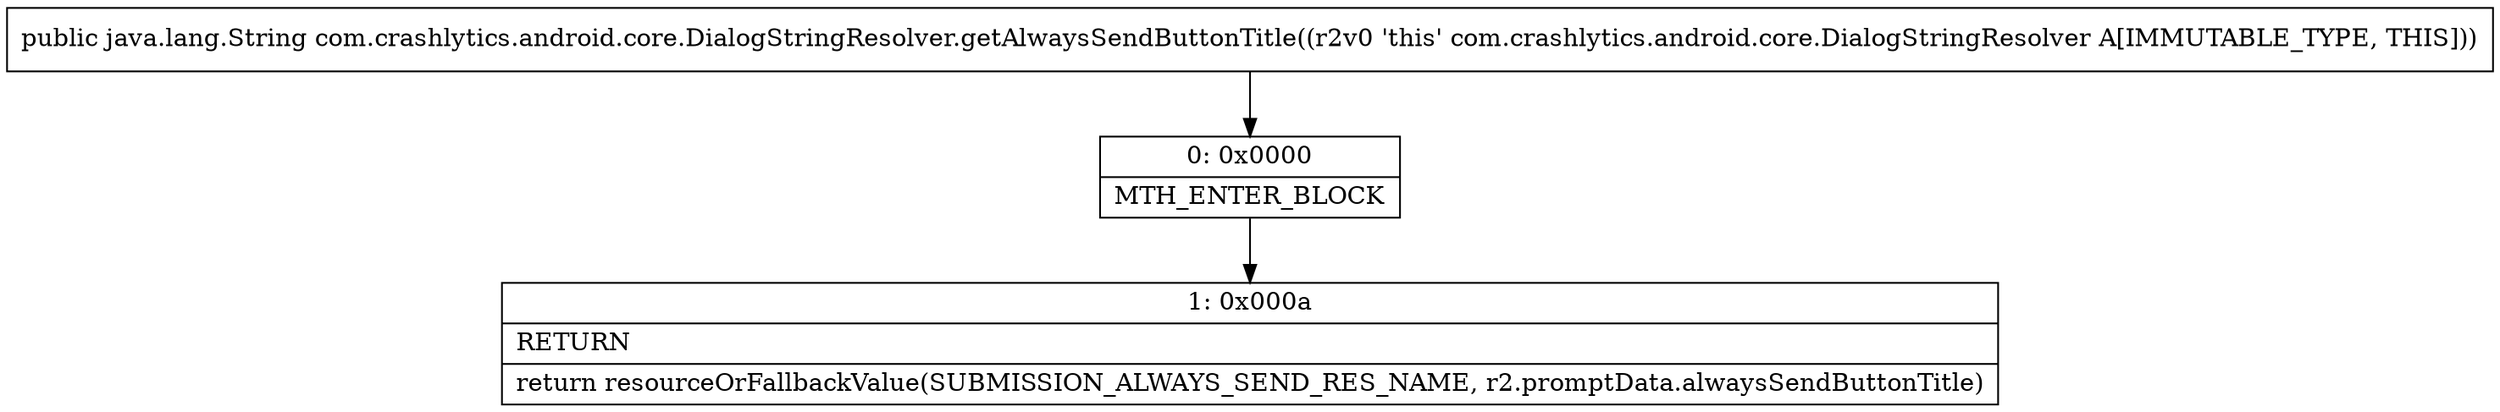 digraph "CFG forcom.crashlytics.android.core.DialogStringResolver.getAlwaysSendButtonTitle()Ljava\/lang\/String;" {
Node_0 [shape=record,label="{0\:\ 0x0000|MTH_ENTER_BLOCK\l}"];
Node_1 [shape=record,label="{1\:\ 0x000a|RETURN\l|return resourceOrFallbackValue(SUBMISSION_ALWAYS_SEND_RES_NAME, r2.promptData.alwaysSendButtonTitle)\l}"];
MethodNode[shape=record,label="{public java.lang.String com.crashlytics.android.core.DialogStringResolver.getAlwaysSendButtonTitle((r2v0 'this' com.crashlytics.android.core.DialogStringResolver A[IMMUTABLE_TYPE, THIS])) }"];
MethodNode -> Node_0;
Node_0 -> Node_1;
}


